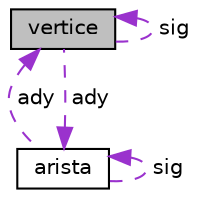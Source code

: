 digraph "vertice"
{
  edge [fontname="Helvetica",fontsize="10",labelfontname="Helvetica",labelfontsize="10"];
  node [fontname="Helvetica",fontsize="10",shape=record];
  Node1 [label="vertice",height=0.2,width=0.4,color="black", fillcolor="grey75", style="filled", fontcolor="black"];
  Node1 -> Node1 [dir="back",color="darkorchid3",fontsize="10",style="dashed",label=" sig" ];
  Node2 -> Node1 [dir="back",color="darkorchid3",fontsize="10",style="dashed",label=" ady" ];
  Node2 [label="arista",height=0.2,width=0.4,color="black", fillcolor="white", style="filled",URL="$classarista.html"];
  Node1 -> Node2 [dir="back",color="darkorchid3",fontsize="10",style="dashed",label=" ady" ];
  Node2 -> Node2 [dir="back",color="darkorchid3",fontsize="10",style="dashed",label=" sig" ];
}
